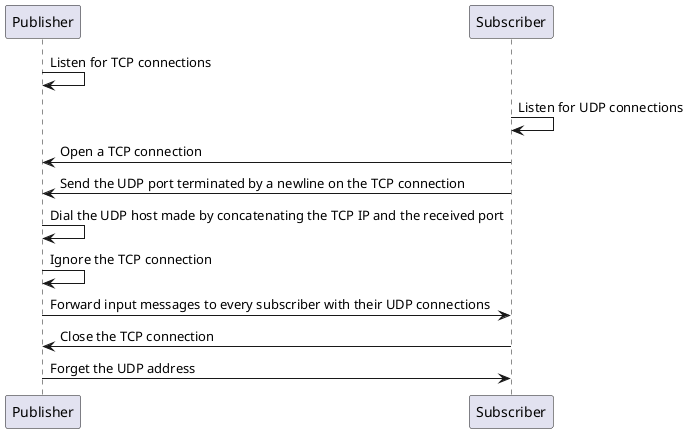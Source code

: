 @startuml

Publisher -> Publisher: Listen for TCP connections

Subscriber -> Subscriber: Listen for UDP connections

Subscriber -> Publisher: Open a TCP connection

Subscriber -> Publisher: Send the UDP port terminated by a newline on the TCP \
connection

Publisher -> Publisher: Dial the UDP host made by concatenating the TCP IP and \
the received port

Publisher -> Publisher: Ignore the TCP connection

Publisher -> Subscriber: Forward input messages to every subscriber with their \
UDP connections

Subscriber -> Publisher: Close the TCP connection

Publisher -> Subscriber: Forget the UDP address

@enduml

